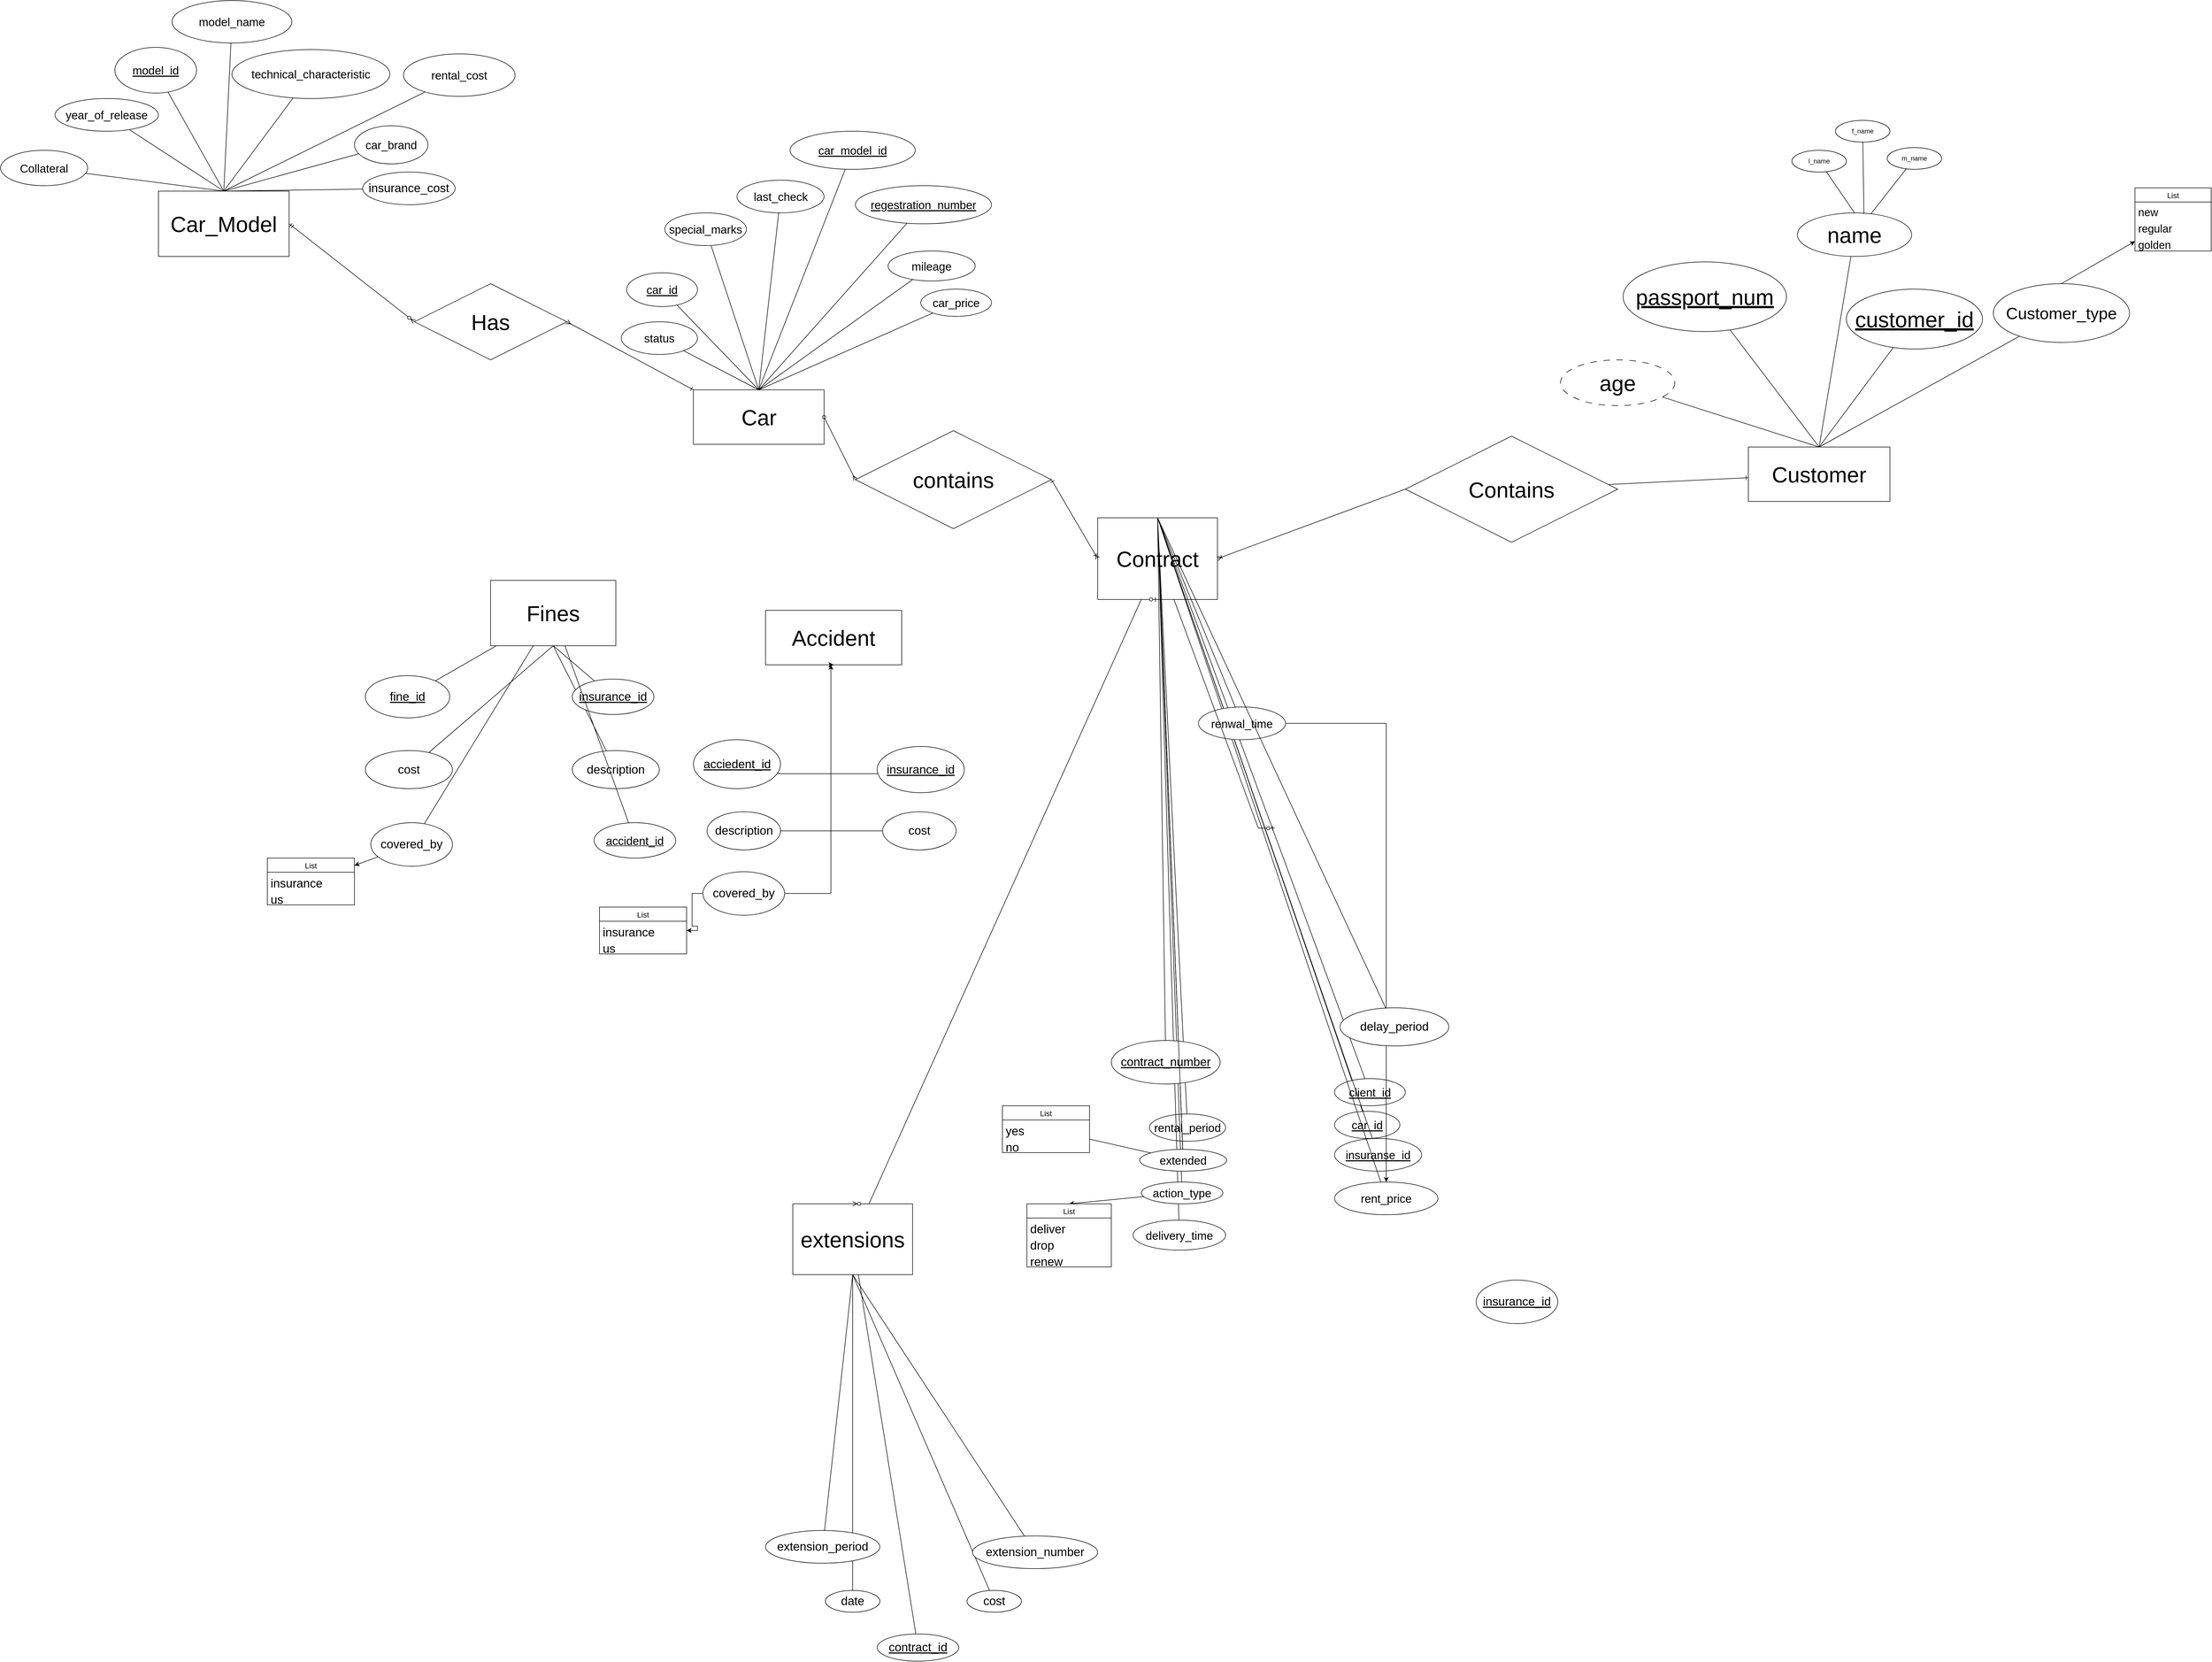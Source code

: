 <mxfile version="21.0.6" type="github">
  <diagram name="Page-1" id="c5Qs1fe_TahpSrvyswAb">
    <mxGraphModel dx="3390" dy="2060" grid="1" gridSize="10" guides="1" tooltips="1" connect="1" arrows="1" fold="1" page="1" pageScale="1" pageWidth="850" pageHeight="1100" math="0" shadow="0">
      <root>
        <mxCell id="0" />
        <mxCell id="1" parent="0" />
        <mxCell id="9st94taExiHI-cQ8P2Am-2" value="&lt;font style=&quot;font-size: 40px;&quot;&gt;Car_Model&lt;/font&gt;" style="whiteSpace=wrap;html=1;align=center;fontSize=21;" parent="1" vertex="1">
          <mxGeometry x="-1300" y="180" width="240" height="120" as="geometry" />
        </mxCell>
        <mxCell id="9st94taExiHI-cQ8P2Am-3" value="Car" style="whiteSpace=wrap;html=1;align=center;fontSize=40;" parent="1" vertex="1">
          <mxGeometry x="-317.5" y="545" width="240" height="100" as="geometry" />
        </mxCell>
        <mxCell id="WcMCKvuQIxu4KhQ1qgUN-300" style="rounded=0;orthogonalLoop=1;jettySize=auto;html=1;endArrow=none;endFill=0;startArrow=ERone;startFill=0;" edge="1" parent="1" source="wySBqlVNY9lb9sF1hxtn-12" target="WcMCKvuQIxu4KhQ1qgUN-299">
          <mxGeometry relative="1" as="geometry" />
        </mxCell>
        <mxCell id="wySBqlVNY9lb9sF1hxtn-12" value="&lt;font style=&quot;font-size: 40px;&quot;&gt;Customer&lt;/font&gt;" style="whiteSpace=wrap;html=1;align=center;fontSize=21;" parent="1" vertex="1">
          <mxGeometry x="1620" y="650" width="260" height="100" as="geometry" />
        </mxCell>
        <mxCell id="jrU6bskP71OSV7Gtdk1E-281" style="rounded=0;orthogonalLoop=1;jettySize=auto;html=1;fontSize=40;exitX=0.5;exitY=0;exitDx=0;exitDy=0;" parent="1" target="jrU6bskP71OSV7Gtdk1E-282" edge="1" source="WcMCKvuQIxu4KhQ1qgUN-325">
          <mxGeometry relative="1" as="geometry">
            <mxPoint x="1530" y="-149" as="targetPoint" />
            <mxPoint x="1530" y="31" as="sourcePoint" />
          </mxGeometry>
        </mxCell>
        <mxCell id="wySBqlVNY9lb9sF1hxtn-14" value="Contract" style="whiteSpace=wrap;html=1;align=center;fontSize=40;" parent="1" vertex="1">
          <mxGeometry x="425" y="780" width="220" height="150" as="geometry" />
        </mxCell>
        <mxCell id="jrU6bskP71OSV7Gtdk1E-21" value="" style="fontSize=12;html=1;endArrow=ERoneToMany;endFill=0;rounded=0;exitX=1;exitY=0.5;exitDx=0;exitDy=0;entryX=0;entryY=0.5;entryDx=0;entryDy=0;startArrow=ERone;startFill=0;" parent="1" source="WcMCKvuQIxu4KhQ1qgUN-200" target="wySBqlVNY9lb9sF1hxtn-14" edge="1">
          <mxGeometry width="100" height="100" relative="1" as="geometry">
            <mxPoint x="400" y="290" as="sourcePoint" />
            <mxPoint x="500" y="190" as="targetPoint" />
          </mxGeometry>
        </mxCell>
        <mxCell id="jrU6bskP71OSV7Gtdk1E-22" value="" style="fontSize=12;html=1;endArrow=ERoneToMany;endFill=0;rounded=0;exitX=0;exitY=0.5;exitDx=0;exitDy=0;entryX=1;entryY=0.5;entryDx=0;entryDy=0;" parent="1" source="WcMCKvuQIxu4KhQ1qgUN-299" target="wySBqlVNY9lb9sF1hxtn-14" edge="1">
          <mxGeometry width="100" height="100" relative="1" as="geometry">
            <mxPoint x="400" y="290" as="sourcePoint" />
            <mxPoint x="500" y="190" as="targetPoint" />
          </mxGeometry>
        </mxCell>
        <mxCell id="jrU6bskP71OSV7Gtdk1E-36" style="rounded=0;orthogonalLoop=1;jettySize=auto;html=1;fontSize=21;endArrow=none;endFill=0;entryX=0.5;entryY=0;entryDx=0;entryDy=0;" parent="1" source="jrU6bskP71OSV7Gtdk1E-35" target="9st94taExiHI-cQ8P2Am-2" edge="1">
          <mxGeometry relative="1" as="geometry" />
        </mxCell>
        <mxCell id="jrU6bskP71OSV7Gtdk1E-35" value="year_of_release" style="ellipse;whiteSpace=wrap;html=1;align=center;fontSize=21;" parent="1" vertex="1">
          <mxGeometry x="-1490" y="10" width="190" height="60" as="geometry" />
        </mxCell>
        <mxCell id="jrU6bskP71OSV7Gtdk1E-42" style="rounded=0;orthogonalLoop=1;jettySize=auto;html=1;entryX=0.5;entryY=0;entryDx=0;entryDy=0;fontSize=21;endArrow=none;endFill=0;" parent="1" source="jrU6bskP71OSV7Gtdk1E-38" target="9st94taExiHI-cQ8P2Am-2" edge="1">
          <mxGeometry relative="1" as="geometry" />
        </mxCell>
        <mxCell id="jrU6bskP71OSV7Gtdk1E-38" value="model_name" style="ellipse;whiteSpace=wrap;html=1;align=center;fontSize=21;" parent="1" vertex="1">
          <mxGeometry x="-1275" y="-170" width="220" height="78" as="geometry" />
        </mxCell>
        <mxCell id="jrU6bskP71OSV7Gtdk1E-44" style="rounded=0;orthogonalLoop=1;jettySize=auto;html=1;entryX=0.5;entryY=0;entryDx=0;entryDy=0;fontSize=21;endArrow=none;endFill=0;" parent="1" source="jrU6bskP71OSV7Gtdk1E-39" target="9st94taExiHI-cQ8P2Am-2" edge="1">
          <mxGeometry relative="1" as="geometry" />
        </mxCell>
        <mxCell id="jrU6bskP71OSV7Gtdk1E-39" value="car_brand" style="ellipse;whiteSpace=wrap;html=1;align=center;fontSize=21;" parent="1" vertex="1">
          <mxGeometry x="-940" y="60" width="135" height="70" as="geometry" />
        </mxCell>
        <mxCell id="jrU6bskP71OSV7Gtdk1E-41" style="rounded=0;orthogonalLoop=1;jettySize=auto;html=1;entryX=0.5;entryY=0;entryDx=0;entryDy=0;fontSize=21;endArrow=none;endFill=0;" parent="1" source="jrU6bskP71OSV7Gtdk1E-40" target="9st94taExiHI-cQ8P2Am-2" edge="1">
          <mxGeometry relative="1" as="geometry" />
        </mxCell>
        <mxCell id="jrU6bskP71OSV7Gtdk1E-40" value="model_id" style="ellipse;whiteSpace=wrap;html=1;align=center;fontStyle=4;fontSize=21;" parent="1" vertex="1">
          <mxGeometry x="-1380" y="-84" width="150" height="84" as="geometry" />
        </mxCell>
        <mxCell id="jrU6bskP71OSV7Gtdk1E-55" style="rounded=0;orthogonalLoop=1;jettySize=auto;html=1;fontSize=21;endArrow=none;endFill=0;entryX=0.5;entryY=0;entryDx=0;entryDy=0;" parent="1" source="jrU6bskP71OSV7Gtdk1E-45" target="9st94taExiHI-cQ8P2Am-3" edge="1">
          <mxGeometry relative="1" as="geometry" />
        </mxCell>
        <mxCell id="jrU6bskP71OSV7Gtdk1E-45" value="car_model_id" style="ellipse;whiteSpace=wrap;html=1;align=center;fontStyle=4;fontSize=21;" parent="1" vertex="1">
          <mxGeometry x="-140" y="70" width="230" height="70" as="geometry" />
        </mxCell>
        <mxCell id="jrU6bskP71OSV7Gtdk1E-57" style="rounded=0;orthogonalLoop=1;jettySize=auto;html=1;entryX=0.5;entryY=0;entryDx=0;entryDy=0;fontSize=21;endArrow=none;endFill=0;" parent="1" source="jrU6bskP71OSV7Gtdk1E-48" target="9st94taExiHI-cQ8P2Am-3" edge="1">
          <mxGeometry relative="1" as="geometry" />
        </mxCell>
        <mxCell id="jrU6bskP71OSV7Gtdk1E-48" value="mileage" style="ellipse;whiteSpace=wrap;html=1;align=center;fontSize=21;" parent="1" vertex="1">
          <mxGeometry x="40" y="290" width="160" height="55" as="geometry" />
        </mxCell>
        <mxCell id="jrU6bskP71OSV7Gtdk1E-59" style="rounded=0;orthogonalLoop=1;jettySize=auto;html=1;fontSize=21;endArrow=none;endFill=0;entryX=0.5;entryY=0;entryDx=0;entryDy=0;" parent="1" source="jrU6bskP71OSV7Gtdk1E-49" target="9st94taExiHI-cQ8P2Am-3" edge="1">
          <mxGeometry relative="1" as="geometry" />
        </mxCell>
        <mxCell id="jrU6bskP71OSV7Gtdk1E-49" value="&lt;u&gt;regestration_number&lt;/u&gt;" style="ellipse;whiteSpace=wrap;html=1;align=center;fontSize=21;" parent="1" vertex="1">
          <mxGeometry x="-20" y="170" width="250" height="70" as="geometry" />
        </mxCell>
        <mxCell id="jrU6bskP71OSV7Gtdk1E-61" style="rounded=0;orthogonalLoop=1;jettySize=auto;html=1;entryX=0.5;entryY=0;entryDx=0;entryDy=0;fontSize=21;endArrow=none;endFill=0;" parent="1" source="jrU6bskP71OSV7Gtdk1E-50" target="9st94taExiHI-cQ8P2Am-2" edge="1">
          <mxGeometry relative="1" as="geometry" />
        </mxCell>
        <mxCell id="jrU6bskP71OSV7Gtdk1E-50" value="rental_cost" style="ellipse;whiteSpace=wrap;html=1;align=center;fontSize=21;" parent="1" vertex="1">
          <mxGeometry x="-850" y="-72" width="205" height="78" as="geometry" />
        </mxCell>
        <mxCell id="jrU6bskP71OSV7Gtdk1E-58" style="rounded=0;orthogonalLoop=1;jettySize=auto;html=1;entryX=0.5;entryY=0;entryDx=0;entryDy=0;fontSize=21;endArrow=none;endFill=0;" parent="1" source="jrU6bskP71OSV7Gtdk1E-51" target="9st94taExiHI-cQ8P2Am-3" edge="1">
          <mxGeometry relative="1" as="geometry" />
        </mxCell>
        <mxCell id="jrU6bskP71OSV7Gtdk1E-51" value="car_price" style="ellipse;whiteSpace=wrap;html=1;align=center;fontSize=21;" parent="1" vertex="1">
          <mxGeometry x="100" y="360" width="130" height="50" as="geometry" />
        </mxCell>
        <mxCell id="jrU6bskP71OSV7Gtdk1E-56" style="rounded=0;orthogonalLoop=1;jettySize=auto;html=1;fontSize=21;endArrow=none;endFill=0;entryX=0.5;entryY=0;entryDx=0;entryDy=0;" parent="1" source="jrU6bskP71OSV7Gtdk1E-52" target="9st94taExiHI-cQ8P2Am-3" edge="1">
          <mxGeometry relative="1" as="geometry" />
        </mxCell>
        <mxCell id="jrU6bskP71OSV7Gtdk1E-52" value="car_id" style="ellipse;whiteSpace=wrap;html=1;align=center;fontStyle=4;fontSize=21;" parent="1" vertex="1">
          <mxGeometry x="-440" y="330" width="130" height="62" as="geometry" />
        </mxCell>
        <mxCell id="jrU6bskP71OSV7Gtdk1E-53" value="" style="fontSize=12;html=1;endArrow=ERone;startArrow=ERmany;rounded=0;exitX=1;exitY=0.5;exitDx=0;exitDy=0;startFill=0;endFill=0;entryX=0;entryY=0;entryDx=0;entryDy=0;" parent="1" source="WcMCKvuQIxu4KhQ1qgUN-1" target="9st94taExiHI-cQ8P2Am-3" edge="1">
          <mxGeometry width="100" height="100" relative="1" as="geometry">
            <mxPoint x="-720" y="210" as="sourcePoint" />
            <mxPoint x="-280" y="700" as="targetPoint" />
          </mxGeometry>
        </mxCell>
        <mxCell id="jrU6bskP71OSV7Gtdk1E-66" style="rounded=0;orthogonalLoop=1;jettySize=auto;html=1;fontSize=21;endArrow=none;endFill=0;entryX=0.5;entryY=0;entryDx=0;entryDy=0;" parent="1" source="jrU6bskP71OSV7Gtdk1E-62" target="9st94taExiHI-cQ8P2Am-2" edge="1">
          <mxGeometry relative="1" as="geometry">
            <mxPoint x="-685" y="220" as="targetPoint" />
          </mxGeometry>
        </mxCell>
        <mxCell id="jrU6bskP71OSV7Gtdk1E-62" value="technical_characteristic" style="ellipse;whiteSpace=wrap;html=1;align=center;fontSize=21;" parent="1" vertex="1">
          <mxGeometry x="-1165" y="-80" width="290" height="90" as="geometry" />
        </mxCell>
        <mxCell id="jrU6bskP71OSV7Gtdk1E-70" style="rounded=0;orthogonalLoop=1;jettySize=auto;html=1;entryX=0.5;entryY=0;entryDx=0;entryDy=0;fontSize=21;endArrow=none;endFill=0;" parent="1" source="jrU6bskP71OSV7Gtdk1E-67" target="9st94taExiHI-cQ8P2Am-3" edge="1">
          <mxGeometry relative="1" as="geometry" />
        </mxCell>
        <mxCell id="jrU6bskP71OSV7Gtdk1E-67" value="last_check" style="ellipse;whiteSpace=wrap;html=1;align=center;fontSize=21;" parent="1" vertex="1">
          <mxGeometry x="-237.5" y="160" width="160" height="60" as="geometry" />
        </mxCell>
        <mxCell id="jrU6bskP71OSV7Gtdk1E-74" style="rounded=0;orthogonalLoop=1;jettySize=auto;html=1;entryX=0.5;entryY=0;entryDx=0;entryDy=0;fontSize=21;endArrow=none;endFill=0;" parent="1" source="jrU6bskP71OSV7Gtdk1E-73" target="9st94taExiHI-cQ8P2Am-3" edge="1">
          <mxGeometry relative="1" as="geometry" />
        </mxCell>
        <mxCell id="jrU6bskP71OSV7Gtdk1E-73" value="special_marks" style="ellipse;whiteSpace=wrap;html=1;align=center;fontSize=21;" parent="1" vertex="1">
          <mxGeometry x="-370" y="220" width="150" height="60" as="geometry" />
        </mxCell>
        <mxCell id="jrU6bskP71OSV7Gtdk1E-78" style="rounded=0;orthogonalLoop=1;jettySize=auto;html=1;fontSize=21;endArrow=none;endFill=0;entryX=0.5;entryY=0;entryDx=0;entryDy=0;" parent="1" source="jrU6bskP71OSV7Gtdk1E-76" target="9st94taExiHI-cQ8P2Am-3" edge="1">
          <mxGeometry relative="1" as="geometry" />
        </mxCell>
        <mxCell id="jrU6bskP71OSV7Gtdk1E-76" value="status" style="ellipse;whiteSpace=wrap;html=1;align=center;fontSize=21;" parent="1" vertex="1">
          <mxGeometry x="-450" y="420" width="140" height="60" as="geometry" />
        </mxCell>
        <mxCell id="jrU6bskP71OSV7Gtdk1E-105" style="rounded=0;orthogonalLoop=1;jettySize=auto;html=1;fontSize=21;endArrow=none;endFill=0;entryX=0.5;entryY=0;entryDx=0;entryDy=0;" parent="1" source="jrU6bskP71OSV7Gtdk1E-88" target="wySBqlVNY9lb9sF1hxtn-14" edge="1">
          <mxGeometry relative="1" as="geometry" />
        </mxCell>
        <mxCell id="jrU6bskP71OSV7Gtdk1E-88" value="rental_period" style="ellipse;whiteSpace=wrap;html=1;align=center;fontSize=21;" parent="1" vertex="1">
          <mxGeometry x="520" y="1875" width="140" height="50" as="geometry" />
        </mxCell>
        <mxCell id="jrU6bskP71OSV7Gtdk1E-98" style="rounded=0;orthogonalLoop=1;jettySize=auto;html=1;entryX=0.5;entryY=0;entryDx=0;entryDy=0;fontSize=21;endArrow=none;endFill=0;" parent="1" source="jrU6bskP71OSV7Gtdk1E-89" target="wySBqlVNY9lb9sF1hxtn-14" edge="1">
          <mxGeometry relative="1" as="geometry" />
        </mxCell>
        <mxCell id="jrU6bskP71OSV7Gtdk1E-89" value="delivery_time" style="ellipse;whiteSpace=wrap;html=1;align=center;fontSize=21;" parent="1" vertex="1">
          <mxGeometry x="490" y="2070" width="170" height="55" as="geometry" />
        </mxCell>
        <mxCell id="jrU6bskP71OSV7Gtdk1E-106" style="rounded=0;orthogonalLoop=1;jettySize=auto;html=1;entryX=0.5;entryY=0;entryDx=0;entryDy=0;fontSize=21;endArrow=none;endFill=0;" parent="1" source="jrU6bskP71OSV7Gtdk1E-90" target="wySBqlVNY9lb9sF1hxtn-14" edge="1">
          <mxGeometry relative="1" as="geometry" />
        </mxCell>
        <mxCell id="jrU6bskP71OSV7Gtdk1E-90" value="car_id" style="ellipse;whiteSpace=wrap;html=1;align=center;fontStyle=4;fontSize=21;" parent="1" vertex="1">
          <mxGeometry x="860" y="1870" width="120" height="50" as="geometry" />
        </mxCell>
        <mxCell id="jrU6bskP71OSV7Gtdk1E-107" style="rounded=0;orthogonalLoop=1;jettySize=auto;html=1;fontSize=21;endArrow=none;endFill=0;entryX=0.5;entryY=0;entryDx=0;entryDy=0;" parent="1" source="jrU6bskP71OSV7Gtdk1E-91" target="wySBqlVNY9lb9sF1hxtn-14" edge="1">
          <mxGeometry relative="1" as="geometry" />
        </mxCell>
        <mxCell id="jrU6bskP71OSV7Gtdk1E-91" value="client_id" style="ellipse;whiteSpace=wrap;html=1;align=center;fontStyle=4;fontSize=21;" parent="1" vertex="1">
          <mxGeometry x="860" y="1810" width="130" height="50" as="geometry" />
        </mxCell>
        <mxCell id="jrU6bskP71OSV7Gtdk1E-104" style="rounded=0;orthogonalLoop=1;jettySize=auto;html=1;entryX=0.5;entryY=0;entryDx=0;entryDy=0;fontSize=21;endArrow=none;endFill=0;" parent="1" source="jrU6bskP71OSV7Gtdk1E-92" target="wySBqlVNY9lb9sF1hxtn-14" edge="1">
          <mxGeometry relative="1" as="geometry" />
        </mxCell>
        <mxCell id="jrU6bskP71OSV7Gtdk1E-92" value="insuranse_id" style="ellipse;whiteSpace=wrap;html=1;align=center;fontStyle=4;fontSize=21;" parent="1" vertex="1">
          <mxGeometry x="860" y="1920" width="160" height="60" as="geometry" />
        </mxCell>
        <mxCell id="jrU6bskP71OSV7Gtdk1E-101" style="rounded=0;orthogonalLoop=1;jettySize=auto;html=1;entryX=0.5;entryY=0;entryDx=0;entryDy=0;fontSize=21;endArrow=none;endFill=0;" parent="1" source="jrU6bskP71OSV7Gtdk1E-93" target="wySBqlVNY9lb9sF1hxtn-14" edge="1">
          <mxGeometry relative="1" as="geometry" />
        </mxCell>
        <mxCell id="jrU6bskP71OSV7Gtdk1E-93" value="rent_price" style="ellipse;whiteSpace=wrap;html=1;align=center;fontSize=21;" parent="1" vertex="1">
          <mxGeometry x="860" y="2000" width="190" height="60" as="geometry" />
        </mxCell>
        <mxCell id="jrU6bskP71OSV7Gtdk1E-100" style="rounded=0;orthogonalLoop=1;jettySize=auto;html=1;entryX=0.5;entryY=0;entryDx=0;entryDy=0;fontSize=21;endArrow=none;endFill=0;" parent="1" source="jrU6bskP71OSV7Gtdk1E-94" target="wySBqlVNY9lb9sF1hxtn-14" edge="1">
          <mxGeometry relative="1" as="geometry" />
        </mxCell>
        <mxCell id="jrU6bskP71OSV7Gtdk1E-133" style="rounded=0;orthogonalLoop=1;jettySize=auto;html=1;entryX=0.5;entryY=0;entryDx=0;entryDy=0;fontSize=34;" parent="1" source="jrU6bskP71OSV7Gtdk1E-94" target="jrU6bskP71OSV7Gtdk1E-128" edge="1">
          <mxGeometry relative="1" as="geometry" />
        </mxCell>
        <mxCell id="jrU6bskP71OSV7Gtdk1E-94" value="action_type" style="ellipse;whiteSpace=wrap;html=1;align=center;fontSize=21;" parent="1" vertex="1">
          <mxGeometry x="505" y="2000" width="150" height="40" as="geometry" />
        </mxCell>
        <mxCell id="jrU6bskP71OSV7Gtdk1E-99" style="rounded=0;orthogonalLoop=1;jettySize=auto;html=1;fontSize=21;entryX=0.5;entryY=0;entryDx=0;entryDy=0;endArrow=none;endFill=0;" parent="1" source="jrU6bskP71OSV7Gtdk1E-95" edge="1" target="wySBqlVNY9lb9sF1hxtn-14">
          <mxGeometry relative="1" as="geometry">
            <mxPoint x="790.0" y="280" as="targetPoint" />
          </mxGeometry>
        </mxCell>
        <mxCell id="WcMCKvuQIxu4KhQ1qgUN-158" value="" style="edgeStyle=orthogonalEdgeStyle;rounded=0;orthogonalLoop=1;jettySize=auto;html=1;" edge="1" parent="1" source="jrU6bskP71OSV7Gtdk1E-95" target="jrU6bskP71OSV7Gtdk1E-93">
          <mxGeometry relative="1" as="geometry" />
        </mxCell>
        <mxCell id="jrU6bskP71OSV7Gtdk1E-95" value="renwal_time" style="ellipse;whiteSpace=wrap;html=1;align=center;fontSize=21;" parent="1" vertex="1">
          <mxGeometry x="610" y="1127.5" width="160" height="60" as="geometry" />
        </mxCell>
        <mxCell id="jrU6bskP71OSV7Gtdk1E-103" style="rounded=0;orthogonalLoop=1;jettySize=auto;html=1;entryX=0.5;entryY=0;entryDx=0;entryDy=0;fontSize=21;endArrow=none;endFill=0;" parent="1" source="jrU6bskP71OSV7Gtdk1E-96" target="wySBqlVNY9lb9sF1hxtn-14" edge="1">
          <mxGeometry relative="1" as="geometry" />
        </mxCell>
        <mxCell id="jrU6bskP71OSV7Gtdk1E-134" style="rounded=0;orthogonalLoop=1;jettySize=auto;html=1;fontSize=22;endArrow=none;endFill=0;" parent="1" source="jrU6bskP71OSV7Gtdk1E-96" target="jrU6bskP71OSV7Gtdk1E-135" edge="1">
          <mxGeometry relative="1" as="geometry">
            <mxPoint x="390" y="1910" as="targetPoint" />
          </mxGeometry>
        </mxCell>
        <mxCell id="jrU6bskP71OSV7Gtdk1E-96" value="extended" style="ellipse;whiteSpace=wrap;html=1;align=center;fontSize=21;" parent="1" vertex="1">
          <mxGeometry x="502" y="1940" width="160" height="40" as="geometry" />
        </mxCell>
        <mxCell id="jrU6bskP71OSV7Gtdk1E-124" value="&lt;font style=&quot;font-size: 40px;&quot;&gt;extensions&lt;/font&gt;" style="whiteSpace=wrap;html=1;align=center;fontSize=21;" parent="1" vertex="1">
          <mxGeometry x="-135" y="2040" width="220" height="130" as="geometry" />
        </mxCell>
        <mxCell id="jrU6bskP71OSV7Gtdk1E-126" value="" style="edgeStyle=entityRelationEdgeStyle;fontSize=12;html=1;endArrow=ERzeroToMany;startArrow=ERzeroToOne;rounded=0;exitX=0.5;exitY=1;exitDx=0;exitDy=0;entryX=0.5;entryY=0;entryDx=0;entryDy=0;" parent="1" source="wySBqlVNY9lb9sF1hxtn-14" target="jrU6bskP71OSV7Gtdk1E-124" edge="1">
          <mxGeometry width="100" height="100" relative="1" as="geometry">
            <mxPoint x="935" y="490" as="sourcePoint" />
            <mxPoint x="1035" y="390" as="targetPoint" />
          </mxGeometry>
        </mxCell>
        <mxCell id="jrU6bskP71OSV7Gtdk1E-128" value="List" style="swimlane;fontStyle=0;childLayout=stackLayout;horizontal=1;startSize=26;horizontalStack=0;resizeParent=1;resizeParentMax=0;resizeLast=0;collapsible=1;marginBottom=0;align=center;fontSize=14;" parent="1" vertex="1">
          <mxGeometry x="295" y="2040" width="155" height="116" as="geometry" />
        </mxCell>
        <mxCell id="jrU6bskP71OSV7Gtdk1E-129" value="deliver" style="text;strokeColor=none;fillColor=none;spacingLeft=4;spacingRight=4;overflow=hidden;rotatable=0;points=[[0,0.5],[1,0.5]];portConstraint=eastwest;fontSize=22;" parent="jrU6bskP71OSV7Gtdk1E-128" vertex="1">
          <mxGeometry y="26" width="155" height="30" as="geometry" />
        </mxCell>
        <mxCell id="jrU6bskP71OSV7Gtdk1E-130" value="drop" style="text;strokeColor=none;fillColor=none;spacingLeft=4;spacingRight=4;overflow=hidden;rotatable=0;points=[[0,0.5],[1,0.5]];portConstraint=eastwest;fontSize=22;" parent="jrU6bskP71OSV7Gtdk1E-128" vertex="1">
          <mxGeometry y="56" width="155" height="30" as="geometry" />
        </mxCell>
        <mxCell id="jrU6bskP71OSV7Gtdk1E-131" value="renew" style="text;strokeColor=none;fillColor=none;spacingLeft=4;spacingRight=4;overflow=hidden;rotatable=0;points=[[0,0.5],[1,0.5]];portConstraint=eastwest;fontSize=22;" parent="jrU6bskP71OSV7Gtdk1E-128" vertex="1">
          <mxGeometry y="86" width="155" height="30" as="geometry" />
        </mxCell>
        <mxCell id="jrU6bskP71OSV7Gtdk1E-135" value="List" style="swimlane;fontStyle=0;childLayout=stackLayout;horizontal=1;startSize=26;horizontalStack=0;resizeParent=1;resizeParentMax=0;resizeLast=0;collapsible=1;marginBottom=0;align=center;fontSize=14;" parent="1" vertex="1">
          <mxGeometry x="250" y="1860" width="160" height="86" as="geometry" />
        </mxCell>
        <mxCell id="jrU6bskP71OSV7Gtdk1E-136" value="yes" style="text;strokeColor=none;fillColor=none;spacingLeft=4;spacingRight=4;overflow=hidden;rotatable=0;points=[[0,0.5],[1,0.5]];portConstraint=eastwest;fontSize=22;" parent="jrU6bskP71OSV7Gtdk1E-135" vertex="1">
          <mxGeometry y="26" width="160" height="30" as="geometry" />
        </mxCell>
        <mxCell id="jrU6bskP71OSV7Gtdk1E-137" value="no" style="text;strokeColor=none;fillColor=none;spacingLeft=4;spacingRight=4;overflow=hidden;rotatable=0;points=[[0,0.5],[1,0.5]];portConstraint=eastwest;fontSize=22;" parent="jrU6bskP71OSV7Gtdk1E-135" vertex="1">
          <mxGeometry y="56" width="160" height="30" as="geometry" />
        </mxCell>
        <mxCell id="jrU6bskP71OSV7Gtdk1E-141" style="rounded=0;orthogonalLoop=1;jettySize=auto;html=1;fontSize=22;endArrow=none;endFill=0;entryX=0.5;entryY=0;entryDx=0;entryDy=0;" parent="1" source="jrU6bskP71OSV7Gtdk1E-140" target="wySBqlVNY9lb9sF1hxtn-14" edge="1">
          <mxGeometry relative="1" as="geometry" />
        </mxCell>
        <mxCell id="jrU6bskP71OSV7Gtdk1E-140" value="contract_number" style="ellipse;whiteSpace=wrap;html=1;align=center;fontStyle=4;fontSize=22;" parent="1" vertex="1">
          <mxGeometry x="450" y="1740" width="200" height="80" as="geometry" />
        </mxCell>
        <mxCell id="jrU6bskP71OSV7Gtdk1E-156" style="rounded=0;orthogonalLoop=1;jettySize=auto;html=1;entryX=0.5;entryY=1;entryDx=0;entryDy=0;fontSize=22;endArrow=none;endFill=0;" parent="1" source="jrU6bskP71OSV7Gtdk1E-162" target="jrU6bskP71OSV7Gtdk1E-124" edge="1">
          <mxGeometry relative="1" as="geometry">
            <mxPoint x="1280.0" y="650.043" as="sourcePoint" />
          </mxGeometry>
        </mxCell>
        <mxCell id="jrU6bskP71OSV7Gtdk1E-159" style="rounded=0;orthogonalLoop=1;jettySize=auto;html=1;entryX=0.5;entryY=1;entryDx=0;entryDy=0;fontSize=22;endArrow=none;endFill=0;" parent="1" source="jrU6bskP71OSV7Gtdk1E-147" target="jrU6bskP71OSV7Gtdk1E-124" edge="1">
          <mxGeometry relative="1" as="geometry" />
        </mxCell>
        <mxCell id="jrU6bskP71OSV7Gtdk1E-147" value="date" style="ellipse;whiteSpace=wrap;html=1;align=center;fontSize=22;" parent="1" vertex="1">
          <mxGeometry x="-75" y="2750" width="100" height="40" as="geometry" />
        </mxCell>
        <mxCell id="jrU6bskP71OSV7Gtdk1E-158" style="rounded=0;orthogonalLoop=1;jettySize=auto;html=1;entryX=0.5;entryY=1;entryDx=0;entryDy=0;fontSize=22;endArrow=none;endFill=0;" parent="1" source="jrU6bskP71OSV7Gtdk1E-148" target="jrU6bskP71OSV7Gtdk1E-124" edge="1">
          <mxGeometry relative="1" as="geometry" />
        </mxCell>
        <mxCell id="jrU6bskP71OSV7Gtdk1E-148" value="cost" style="ellipse;whiteSpace=wrap;html=1;align=center;fontSize=22;" parent="1" vertex="1">
          <mxGeometry x="185" y="2750" width="100" height="40" as="geometry" />
        </mxCell>
        <mxCell id="jrU6bskP71OSV7Gtdk1E-157" style="rounded=0;orthogonalLoop=1;jettySize=auto;html=1;entryX=0.5;entryY=1;entryDx=0;entryDy=0;fontSize=22;endArrow=none;endFill=0;" parent="1" source="jrU6bskP71OSV7Gtdk1E-149" target="jrU6bskP71OSV7Gtdk1E-124" edge="1">
          <mxGeometry relative="1" as="geometry" />
        </mxCell>
        <mxCell id="jrU6bskP71OSV7Gtdk1E-149" value="extension_period" style="ellipse;whiteSpace=wrap;html=1;align=center;fontSize=22;" parent="1" vertex="1">
          <mxGeometry x="-185" y="2640" width="210" height="60" as="geometry" />
        </mxCell>
        <mxCell id="jrU6bskP71OSV7Gtdk1E-161" style="rounded=0;orthogonalLoop=1;jettySize=auto;html=1;fontSize=22;endArrow=none;endFill=0;" parent="1" source="jrU6bskP71OSV7Gtdk1E-160" target="jrU6bskP71OSV7Gtdk1E-124" edge="1">
          <mxGeometry relative="1" as="geometry" />
        </mxCell>
        <mxCell id="jrU6bskP71OSV7Gtdk1E-160" value="contract_id" style="ellipse;whiteSpace=wrap;html=1;align=center;fontStyle=4;fontSize=22;" parent="1" vertex="1">
          <mxGeometry x="20" y="2830" width="150" height="50" as="geometry" />
        </mxCell>
        <mxCell id="jrU6bskP71OSV7Gtdk1E-162" value="extension_number" style="ellipse;whiteSpace=wrap;html=1;align=center;fontSize=22;" parent="1" vertex="1">
          <mxGeometry x="195" y="2650" width="230" height="60" as="geometry" />
        </mxCell>
        <mxCell id="jrU6bskP71OSV7Gtdk1E-164" style="rounded=0;orthogonalLoop=1;jettySize=auto;html=1;entryX=0.5;entryY=0;entryDx=0;entryDy=0;fontSize=22;endArrow=none;endFill=0;" parent="1" source="jrU6bskP71OSV7Gtdk1E-163" target="wySBqlVNY9lb9sF1hxtn-14" edge="1">
          <mxGeometry relative="1" as="geometry" />
        </mxCell>
        <mxCell id="jrU6bskP71OSV7Gtdk1E-163" value="delay_period" style="ellipse;whiteSpace=wrap;html=1;align=center;fontSize=22;" parent="1" vertex="1">
          <mxGeometry x="870" y="1680" width="200" height="70" as="geometry" />
        </mxCell>
        <mxCell id="jrU6bskP71OSV7Gtdk1E-229" value="" style="edgeStyle=entityRelationEdgeStyle;fontSize=12;html=1;endArrow=ERzeroToOne;endFill=1;rounded=0;exitX=0.5;exitY=1;exitDx=0;exitDy=0;" parent="1" source="wySBqlVNY9lb9sF1hxtn-14" edge="1">
          <mxGeometry width="100" height="100" relative="1" as="geometry">
            <mxPoint x="470" y="790" as="sourcePoint" />
            <mxPoint x="750" y="1350" as="targetPoint" />
          </mxGeometry>
        </mxCell>
        <mxCell id="jrU6bskP71OSV7Gtdk1E-282" value="List" style="swimlane;fontStyle=0;childLayout=stackLayout;horizontal=1;startSize=26;horizontalStack=0;resizeParent=1;resizeParentMax=0;resizeLast=0;collapsible=1;marginBottom=0;align=center;fontSize=14;" parent="1" vertex="1">
          <mxGeometry x="2330" y="174" width="140" height="116" as="geometry" />
        </mxCell>
        <mxCell id="jrU6bskP71OSV7Gtdk1E-283" value="new" style="text;strokeColor=none;fillColor=none;spacingLeft=4;spacingRight=4;overflow=hidden;rotatable=0;points=[[0,0.5],[1,0.5]];portConstraint=eastwest;fontSize=20;" parent="jrU6bskP71OSV7Gtdk1E-282" vertex="1">
          <mxGeometry y="26" width="140" height="30" as="geometry" />
        </mxCell>
        <mxCell id="jrU6bskP71OSV7Gtdk1E-284" value="regular" style="text;strokeColor=none;fillColor=none;spacingLeft=4;spacingRight=4;overflow=hidden;rotatable=0;points=[[0,0.5],[1,0.5]];portConstraint=eastwest;fontSize=20;" parent="jrU6bskP71OSV7Gtdk1E-282" vertex="1">
          <mxGeometry y="56" width="140" height="30" as="geometry" />
        </mxCell>
        <mxCell id="jrU6bskP71OSV7Gtdk1E-285" value="golden" style="text;strokeColor=none;fillColor=none;spacingLeft=4;spacingRight=4;overflow=hidden;rotatable=0;points=[[0,0.5],[1,0.5]];portConstraint=eastwest;fontSize=20;" parent="jrU6bskP71OSV7Gtdk1E-282" vertex="1">
          <mxGeometry y="86" width="140" height="30" as="geometry" />
        </mxCell>
        <mxCell id="WcMCKvuQIxu4KhQ1qgUN-1" value="&lt;font style=&quot;font-size: 40px;&quot;&gt;Has&lt;/font&gt;" style="shape=rhombus;perimeter=rhombusPerimeter;whiteSpace=wrap;html=1;align=center;" vertex="1" parent="1">
          <mxGeometry x="-830" y="350" width="280" height="140" as="geometry" />
        </mxCell>
        <mxCell id="WcMCKvuQIxu4KhQ1qgUN-3" value="" style="fontSize=12;html=1;endArrow=ERzeroToMany;startArrow=ERmandOne;rounded=0;exitX=1;exitY=0.5;exitDx=0;exitDy=0;entryX=0;entryY=0.5;entryDx=0;entryDy=0;" edge="1" parent="1" source="9st94taExiHI-cQ8P2Am-2" target="WcMCKvuQIxu4KhQ1qgUN-1">
          <mxGeometry width="100" height="100" relative="1" as="geometry">
            <mxPoint x="-1010" y="420" as="sourcePoint" />
            <mxPoint x="-910" y="320" as="targetPoint" />
          </mxGeometry>
        </mxCell>
        <mxCell id="WcMCKvuQIxu4KhQ1qgUN-6" style="rounded=0;orthogonalLoop=1;jettySize=auto;html=1;entryX=0.5;entryY=0;entryDx=0;entryDy=0;endArrow=none;endFill=0;" edge="1" parent="1" source="WcMCKvuQIxu4KhQ1qgUN-5" target="9st94taExiHI-cQ8P2Am-2">
          <mxGeometry relative="1" as="geometry" />
        </mxCell>
        <mxCell id="WcMCKvuQIxu4KhQ1qgUN-5" value="&lt;font style=&quot;font-size: 21px;&quot;&gt;Collateral&lt;/font&gt;" style="ellipse;whiteSpace=wrap;html=1;align=center;" vertex="1" parent="1">
          <mxGeometry x="-1590" y="105" width="160" height="65" as="geometry" />
        </mxCell>
        <mxCell id="WcMCKvuQIxu4KhQ1qgUN-101" value="&lt;font style=&quot;font-size: 40px;&quot;&gt;Accident&lt;/font&gt;" style="whiteSpace=wrap;html=1;align=center;fontSize=21;" vertex="1" parent="1">
          <mxGeometry x="-185" y="950" width="250" height="100" as="geometry" />
        </mxCell>
        <mxCell id="WcMCKvuQIxu4KhQ1qgUN-102" value="&lt;font style=&quot;font-size: 40px;&quot;&gt;Fines&lt;/font&gt;" style="whiteSpace=wrap;html=1;align=center;fontSize=21;" vertex="1" parent="1">
          <mxGeometry x="-690" y="895" width="230" height="120" as="geometry" />
        </mxCell>
        <mxCell id="WcMCKvuQIxu4KhQ1qgUN-117" style="edgeStyle=orthogonalEdgeStyle;rounded=0;orthogonalLoop=1;jettySize=auto;html=1;entryX=0.5;entryY=1;entryDx=0;entryDy=0;fontSize=22;" edge="1" parent="1" source="WcMCKvuQIxu4KhQ1qgUN-118" target="WcMCKvuQIxu4KhQ1qgUN-101">
          <mxGeometry relative="1" as="geometry">
            <Array as="points">
              <mxPoint x="-65" y="1250" />
            </Array>
          </mxGeometry>
        </mxCell>
        <mxCell id="WcMCKvuQIxu4KhQ1qgUN-118" value="acciedent_id" style="ellipse;whiteSpace=wrap;html=1;align=center;fontStyle=4;fontSize=22;" vertex="1" parent="1">
          <mxGeometry x="-317.5" y="1187.5" width="160" height="90" as="geometry" />
        </mxCell>
        <mxCell id="WcMCKvuQIxu4KhQ1qgUN-119" style="edgeStyle=orthogonalEdgeStyle;rounded=0;orthogonalLoop=1;jettySize=auto;html=1;entryX=0.5;entryY=1;entryDx=0;entryDy=0;fontSize=22;" edge="1" parent="1" source="WcMCKvuQIxu4KhQ1qgUN-120" target="WcMCKvuQIxu4KhQ1qgUN-101">
          <mxGeometry relative="1" as="geometry">
            <Array as="points">
              <mxPoint x="-65" y="1250" />
            </Array>
          </mxGeometry>
        </mxCell>
        <mxCell id="WcMCKvuQIxu4KhQ1qgUN-120" value="insurance_id" style="ellipse;whiteSpace=wrap;html=1;align=center;fontStyle=4;fontSize=22;" vertex="1" parent="1">
          <mxGeometry x="20" y="1200" width="160" height="85" as="geometry" />
        </mxCell>
        <mxCell id="WcMCKvuQIxu4KhQ1qgUN-121" style="edgeStyle=orthogonalEdgeStyle;rounded=0;orthogonalLoop=1;jettySize=auto;html=1;entryX=0.5;entryY=1;entryDx=0;entryDy=0;fontSize=22;" edge="1" parent="1" source="WcMCKvuQIxu4KhQ1qgUN-122" target="WcMCKvuQIxu4KhQ1qgUN-101">
          <mxGeometry relative="1" as="geometry">
            <Array as="points">
              <mxPoint x="-65" y="1355" />
            </Array>
          </mxGeometry>
        </mxCell>
        <mxCell id="WcMCKvuQIxu4KhQ1qgUN-122" value="description" style="ellipse;whiteSpace=wrap;html=1;align=center;fontSize=22;" vertex="1" parent="1">
          <mxGeometry x="-292.5" y="1320" width="135" height="70" as="geometry" />
        </mxCell>
        <mxCell id="WcMCKvuQIxu4KhQ1qgUN-123" style="edgeStyle=orthogonalEdgeStyle;rounded=0;orthogonalLoop=1;jettySize=auto;html=1;entryX=0.5;entryY=1;entryDx=0;entryDy=0;fontSize=22;" edge="1" parent="1" source="WcMCKvuQIxu4KhQ1qgUN-124" target="WcMCKvuQIxu4KhQ1qgUN-101">
          <mxGeometry relative="1" as="geometry">
            <Array as="points">
              <mxPoint x="-65" y="1355" />
            </Array>
          </mxGeometry>
        </mxCell>
        <mxCell id="WcMCKvuQIxu4KhQ1qgUN-124" value="cost" style="ellipse;whiteSpace=wrap;html=1;align=center;fontSize=22;" vertex="1" parent="1">
          <mxGeometry x="30" y="1320" width="135" height="70" as="geometry" />
        </mxCell>
        <mxCell id="WcMCKvuQIxu4KhQ1qgUN-125" style="rounded=0;orthogonalLoop=1;jettySize=auto;html=1;fontSize=40;endArrow=none;endFill=0;" edge="1" parent="1" source="WcMCKvuQIxu4KhQ1qgUN-126" target="WcMCKvuQIxu4KhQ1qgUN-102">
          <mxGeometry relative="1" as="geometry" />
        </mxCell>
        <mxCell id="WcMCKvuQIxu4KhQ1qgUN-126" value="fine_id" style="ellipse;whiteSpace=wrap;html=1;align=center;fontStyle=4;fontSize=22;" vertex="1" parent="1">
          <mxGeometry x="-920" y="1070" width="155" height="77.5" as="geometry" />
        </mxCell>
        <mxCell id="WcMCKvuQIxu4KhQ1qgUN-127" style="rounded=0;orthogonalLoop=1;jettySize=auto;html=1;entryX=0.5;entryY=1;entryDx=0;entryDy=0;fontSize=22;endArrow=none;endFill=0;" edge="1" parent="1" source="WcMCKvuQIxu4KhQ1qgUN-128" target="WcMCKvuQIxu4KhQ1qgUN-102">
          <mxGeometry relative="1" as="geometry" />
        </mxCell>
        <mxCell id="WcMCKvuQIxu4KhQ1qgUN-128" value="cost" style="ellipse;whiteSpace=wrap;html=1;align=center;fontSize=22;" vertex="1" parent="1">
          <mxGeometry x="-920" y="1207.5" width="160" height="70" as="geometry" />
        </mxCell>
        <mxCell id="WcMCKvuQIxu4KhQ1qgUN-129" style="rounded=0;orthogonalLoop=1;jettySize=auto;html=1;entryX=0.5;entryY=1;entryDx=0;entryDy=0;fontSize=22;endArrow=none;endFill=0;" edge="1" parent="1" source="WcMCKvuQIxu4KhQ1qgUN-130" target="WcMCKvuQIxu4KhQ1qgUN-102">
          <mxGeometry relative="1" as="geometry" />
        </mxCell>
        <mxCell id="WcMCKvuQIxu4KhQ1qgUN-130" value="description" style="ellipse;whiteSpace=wrap;html=1;align=center;fontSize=22;" vertex="1" parent="1">
          <mxGeometry x="-540" y="1207.5" width="160" height="70" as="geometry" />
        </mxCell>
        <mxCell id="WcMCKvuQIxu4KhQ1qgUN-131" style="rounded=0;orthogonalLoop=1;jettySize=auto;html=1;entryX=0.5;entryY=1;entryDx=0;entryDy=0;fontSize=22;endArrow=none;endFill=0;" edge="1" parent="1" source="WcMCKvuQIxu4KhQ1qgUN-132" target="WcMCKvuQIxu4KhQ1qgUN-102">
          <mxGeometry relative="1" as="geometry" />
        </mxCell>
        <mxCell id="WcMCKvuQIxu4KhQ1qgUN-132" value="insurance_id" style="ellipse;whiteSpace=wrap;html=1;align=center;fontStyle=4;fontSize=22;" vertex="1" parent="1">
          <mxGeometry x="-540" y="1076.25" width="150" height="65" as="geometry" />
        </mxCell>
        <mxCell id="WcMCKvuQIxu4KhQ1qgUN-133" style="rounded=0;orthogonalLoop=1;jettySize=auto;html=1;fontSize=22;endArrow=none;endFill=0;" edge="1" parent="1" source="WcMCKvuQIxu4KhQ1qgUN-135" target="WcMCKvuQIxu4KhQ1qgUN-102">
          <mxGeometry relative="1" as="geometry" />
        </mxCell>
        <mxCell id="WcMCKvuQIxu4KhQ1qgUN-134" style="rounded=0;orthogonalLoop=1;jettySize=auto;html=1;fontSize=22;" edge="1" parent="1" source="WcMCKvuQIxu4KhQ1qgUN-135" target="WcMCKvuQIxu4KhQ1qgUN-136">
          <mxGeometry relative="1" as="geometry">
            <mxPoint x="-1020" y="1460.0" as="targetPoint" />
          </mxGeometry>
        </mxCell>
        <mxCell id="WcMCKvuQIxu4KhQ1qgUN-135" value="covered_by" style="ellipse;whiteSpace=wrap;html=1;align=center;fontSize=22;" vertex="1" parent="1">
          <mxGeometry x="-910" y="1340" width="150" height="80" as="geometry" />
        </mxCell>
        <mxCell id="WcMCKvuQIxu4KhQ1qgUN-136" value="List" style="swimlane;fontStyle=0;childLayout=stackLayout;horizontal=1;startSize=26;horizontalStack=0;resizeParent=1;resizeParentMax=0;resizeLast=0;collapsible=1;marginBottom=0;align=center;fontSize=14;" vertex="1" parent="1">
          <mxGeometry x="-1100" y="1405.0" width="160" height="86" as="geometry" />
        </mxCell>
        <mxCell id="WcMCKvuQIxu4KhQ1qgUN-137" value="insurance" style="text;strokeColor=none;fillColor=none;spacingLeft=4;spacingRight=4;overflow=hidden;rotatable=0;points=[[0,0.5],[1,0.5]];portConstraint=eastwest;fontSize=22;" vertex="1" parent="WcMCKvuQIxu4KhQ1qgUN-136">
          <mxGeometry y="26" width="160" height="30" as="geometry" />
        </mxCell>
        <mxCell id="WcMCKvuQIxu4KhQ1qgUN-138" value="us" style="text;strokeColor=none;fillColor=none;spacingLeft=4;spacingRight=4;overflow=hidden;rotatable=0;points=[[0,0.5],[1,0.5]];portConstraint=eastwest;fontSize=22;" vertex="1" parent="WcMCKvuQIxu4KhQ1qgUN-136">
          <mxGeometry y="56" width="160" height="30" as="geometry" />
        </mxCell>
        <mxCell id="WcMCKvuQIxu4KhQ1qgUN-139" style="edgeStyle=orthogonalEdgeStyle;rounded=0;orthogonalLoop=1;jettySize=auto;html=1;fontSize=22;" edge="1" parent="1" source="WcMCKvuQIxu4KhQ1qgUN-141" target="WcMCKvuQIxu4KhQ1qgUN-142">
          <mxGeometry relative="1" as="geometry">
            <mxPoint x="-410" y="1550.0" as="targetPoint" />
          </mxGeometry>
        </mxCell>
        <mxCell id="WcMCKvuQIxu4KhQ1qgUN-140" style="edgeStyle=orthogonalEdgeStyle;rounded=0;orthogonalLoop=1;jettySize=auto;html=1;fontSize=22;" edge="1" parent="1" source="WcMCKvuQIxu4KhQ1qgUN-141" target="WcMCKvuQIxu4KhQ1qgUN-101">
          <mxGeometry relative="1" as="geometry">
            <Array as="points">
              <mxPoint x="-65" y="1470" />
            </Array>
          </mxGeometry>
        </mxCell>
        <mxCell id="WcMCKvuQIxu4KhQ1qgUN-141" value="covered_by" style="ellipse;whiteSpace=wrap;html=1;align=center;fontSize=22;" vertex="1" parent="1">
          <mxGeometry x="-300" y="1430" width="150" height="80" as="geometry" />
        </mxCell>
        <mxCell id="WcMCKvuQIxu4KhQ1qgUN-142" value="List" style="swimlane;fontStyle=0;childLayout=stackLayout;horizontal=1;startSize=26;horizontalStack=0;resizeParent=1;resizeParentMax=0;resizeLast=0;collapsible=1;marginBottom=0;align=center;fontSize=14;" vertex="1" parent="1">
          <mxGeometry x="-490" y="1495.0" width="160" height="86" as="geometry" />
        </mxCell>
        <mxCell id="WcMCKvuQIxu4KhQ1qgUN-143" value="insurance" style="text;strokeColor=none;fillColor=none;spacingLeft=4;spacingRight=4;overflow=hidden;rotatable=0;points=[[0,0.5],[1,0.5]];portConstraint=eastwest;fontSize=22;" vertex="1" parent="WcMCKvuQIxu4KhQ1qgUN-142">
          <mxGeometry y="26" width="160" height="30" as="geometry" />
        </mxCell>
        <mxCell id="WcMCKvuQIxu4KhQ1qgUN-144" value="us" style="text;strokeColor=none;fillColor=none;spacingLeft=4;spacingRight=4;overflow=hidden;rotatable=0;points=[[0,0.5],[1,0.5]];portConstraint=eastwest;fontSize=22;" vertex="1" parent="WcMCKvuQIxu4KhQ1qgUN-142">
          <mxGeometry y="56" width="160" height="30" as="geometry" />
        </mxCell>
        <mxCell id="WcMCKvuQIxu4KhQ1qgUN-108" value="insurance_id" style="ellipse;whiteSpace=wrap;html=1;align=center;fontStyle=4;fontSize=22;" vertex="1" parent="1">
          <mxGeometry x="1120" y="2180" width="150" height="80" as="geometry" />
        </mxCell>
        <mxCell id="WcMCKvuQIxu4KhQ1qgUN-150" style="rounded=0;orthogonalLoop=1;jettySize=auto;html=1;endArrow=none;endFill=0;" edge="1" parent="1" source="WcMCKvuQIxu4KhQ1qgUN-149" target="WcMCKvuQIxu4KhQ1qgUN-102">
          <mxGeometry relative="1" as="geometry" />
        </mxCell>
        <mxCell id="WcMCKvuQIxu4KhQ1qgUN-149" value="&lt;font style=&quot;font-size: 21px;&quot;&gt;accident_id&lt;/font&gt;" style="ellipse;whiteSpace=wrap;html=1;align=center;fontStyle=4;" vertex="1" parent="1">
          <mxGeometry x="-500" y="1340" width="150" height="65" as="geometry" />
        </mxCell>
        <mxCell id="WcMCKvuQIxu4KhQ1qgUN-155" style="rounded=0;orthogonalLoop=1;jettySize=auto;html=1;entryX=0.5;entryY=0;entryDx=0;entryDy=0;fontSize=21;endArrow=none;endFill=0;" edge="1" parent="1" source="jrU6bskP71OSV7Gtdk1E-96" target="wySBqlVNY9lb9sF1hxtn-14">
          <mxGeometry relative="1" as="geometry">
            <mxPoint x="552" y="-20" as="sourcePoint" />
            <mxPoint x="275" y="840" as="targetPoint" />
          </mxGeometry>
        </mxCell>
        <mxCell id="WcMCKvuQIxu4KhQ1qgUN-201" value="" style="fontSize=12;html=1;endArrow=ERmany;endFill=0;rounded=0;exitX=1;exitY=0.5;exitDx=0;exitDy=0;entryX=0;entryY=0.5;entryDx=0;entryDy=0;startArrow=oval;startFill=0;" edge="1" parent="1" source="9st94taExiHI-cQ8P2Am-3" target="WcMCKvuQIxu4KhQ1qgUN-200">
          <mxGeometry width="100" height="100" relative="1" as="geometry">
            <mxPoint x="-77" y="595" as="sourcePoint" />
            <mxPoint x="165" y="915" as="targetPoint" />
          </mxGeometry>
        </mxCell>
        <mxCell id="WcMCKvuQIxu4KhQ1qgUN-200" value="&lt;font style=&quot;font-size: 40px;&quot;&gt;contains&lt;/font&gt;" style="shape=rhombus;perimeter=rhombusPerimeter;whiteSpace=wrap;html=1;align=center;" vertex="1" parent="1">
          <mxGeometry x="-20" y="620" width="360" height="180" as="geometry" />
        </mxCell>
        <mxCell id="WcMCKvuQIxu4KhQ1qgUN-299" value="&lt;font style=&quot;font-size: 40px;&quot;&gt;Contains&lt;/font&gt;" style="shape=rhombus;perimeter=rhombusPerimeter;whiteSpace=wrap;html=1;align=center;" vertex="1" parent="1">
          <mxGeometry x="990" y="630" width="390" height="195" as="geometry" />
        </mxCell>
        <mxCell id="WcMCKvuQIxu4KhQ1qgUN-307" style="rounded=0;orthogonalLoop=1;jettySize=auto;html=1;endArrow=none;endFill=0;entryX=0.5;entryY=0;entryDx=0;entryDy=0;" edge="1" parent="1" source="WcMCKvuQIxu4KhQ1qgUN-306" target="wySBqlVNY9lb9sF1hxtn-12">
          <mxGeometry relative="1" as="geometry">
            <mxPoint x="1750" y="640" as="targetPoint" />
          </mxGeometry>
        </mxCell>
        <mxCell id="WcMCKvuQIxu4KhQ1qgUN-306" value="&lt;font style=&quot;font-size: 40px;&quot;&gt;&lt;u&gt;customer_id&lt;/u&gt;&lt;/font&gt;" style="ellipse;whiteSpace=wrap;html=1;align=center;" vertex="1" parent="1">
          <mxGeometry x="1800" y="360" width="250" height="110" as="geometry" />
        </mxCell>
        <mxCell id="WcMCKvuQIxu4KhQ1qgUN-308" value="&lt;font style=&quot;font-size: 40px;&quot;&gt;&lt;u&gt;passport_num&lt;/u&gt;&lt;/font&gt;" style="ellipse;whiteSpace=wrap;html=1;align=center;" vertex="1" parent="1">
          <mxGeometry x="1390" y="310" width="300" height="128" as="geometry" />
        </mxCell>
        <mxCell id="WcMCKvuQIxu4KhQ1qgUN-309" style="rounded=0;orthogonalLoop=1;jettySize=auto;html=1;entryX=0.5;entryY=0;entryDx=0;entryDy=0;endArrow=none;endFill=0;" edge="1" source="WcMCKvuQIxu4KhQ1qgUN-308" parent="1" target="wySBqlVNY9lb9sF1hxtn-12">
          <mxGeometry relative="1" as="geometry">
            <mxPoint x="1825" y="660" as="targetPoint" />
          </mxGeometry>
        </mxCell>
        <mxCell id="WcMCKvuQIxu4KhQ1qgUN-312" value="&lt;font style=&quot;font-size: 40px;&quot;&gt;name&lt;/font&gt;" style="ellipse;whiteSpace=wrap;html=1;align=center;" vertex="1" parent="1">
          <mxGeometry x="1710" y="220" width="210" height="80" as="geometry" />
        </mxCell>
        <mxCell id="WcMCKvuQIxu4KhQ1qgUN-313" style="rounded=0;orthogonalLoop=1;jettySize=auto;html=1;endArrow=none;endFill=0;entryX=0.5;entryY=0;entryDx=0;entryDy=0;" edge="1" source="WcMCKvuQIxu4KhQ1qgUN-312" parent="1" target="wySBqlVNY9lb9sF1hxtn-12">
          <mxGeometry relative="1" as="geometry">
            <mxPoint x="1760" y="660" as="targetPoint" />
          </mxGeometry>
        </mxCell>
        <mxCell id="WcMCKvuQIxu4KhQ1qgUN-314" value="&lt;font style=&quot;font-size: 40px;&quot;&gt;age&lt;/font&gt;" style="ellipse;whiteSpace=wrap;html=1;align=center;dashed=1;dashPattern=12 12;" vertex="1" parent="1">
          <mxGeometry x="1275" y="490" width="210" height="84" as="geometry" />
        </mxCell>
        <mxCell id="WcMCKvuQIxu4KhQ1qgUN-315" style="rounded=0;orthogonalLoop=1;jettySize=auto;html=1;endArrow=none;endFill=0;entryX=0.5;entryY=0;entryDx=0;entryDy=0;" edge="1" source="WcMCKvuQIxu4KhQ1qgUN-314" parent="1" target="wySBqlVNY9lb9sF1hxtn-12">
          <mxGeometry relative="1" as="geometry">
            <mxPoint x="1760" y="650" as="targetPoint" />
          </mxGeometry>
        </mxCell>
        <mxCell id="WcMCKvuQIxu4KhQ1qgUN-319" style="rounded=0;orthogonalLoop=1;jettySize=auto;html=1;endArrow=none;endFill=0;" edge="1" parent="1" source="WcMCKvuQIxu4KhQ1qgUN-318" target="WcMCKvuQIxu4KhQ1qgUN-312">
          <mxGeometry relative="1" as="geometry" />
        </mxCell>
        <mxCell id="WcMCKvuQIxu4KhQ1qgUN-318" value="m_name" style="ellipse;whiteSpace=wrap;html=1;align=center;" vertex="1" parent="1">
          <mxGeometry x="1875" y="100" width="100" height="40" as="geometry" />
        </mxCell>
        <mxCell id="WcMCKvuQIxu4KhQ1qgUN-320" value="f_name" style="ellipse;whiteSpace=wrap;html=1;align=center;" vertex="1" parent="1">
          <mxGeometry x="1780" y="50" width="100" height="40" as="geometry" />
        </mxCell>
        <mxCell id="WcMCKvuQIxu4KhQ1qgUN-321" style="rounded=0;orthogonalLoop=1;jettySize=auto;html=1;endArrow=none;endFill=0;entryX=0.582;entryY=0.023;entryDx=0;entryDy=0;entryPerimeter=0;" edge="1" source="WcMCKvuQIxu4KhQ1qgUN-320" parent="1" target="WcMCKvuQIxu4KhQ1qgUN-312">
          <mxGeometry relative="1" as="geometry">
            <mxPoint x="1855" y="232" as="targetPoint" />
          </mxGeometry>
        </mxCell>
        <mxCell id="WcMCKvuQIxu4KhQ1qgUN-322" value="l_name" style="ellipse;whiteSpace=wrap;html=1;align=center;" vertex="1" parent="1">
          <mxGeometry x="1700" y="105" width="100" height="40" as="geometry" />
        </mxCell>
        <mxCell id="WcMCKvuQIxu4KhQ1qgUN-323" style="rounded=0;orthogonalLoop=1;jettySize=auto;html=1;endArrow=none;endFill=0;entryX=0.5;entryY=0;entryDx=0;entryDy=0;" edge="1" source="WcMCKvuQIxu4KhQ1qgUN-322" parent="1" target="WcMCKvuQIxu4KhQ1qgUN-312">
          <mxGeometry relative="1" as="geometry">
            <mxPoint x="1670" y="227" as="targetPoint" />
          </mxGeometry>
        </mxCell>
        <mxCell id="WcMCKvuQIxu4KhQ1qgUN-325" value="&lt;font style=&quot;font-size: 30px;&quot;&gt;Customer_type&lt;/font&gt;" style="ellipse;whiteSpace=wrap;html=1;align=center;" vertex="1" parent="1">
          <mxGeometry x="2070" y="350" width="250" height="108" as="geometry" />
        </mxCell>
        <mxCell id="WcMCKvuQIxu4KhQ1qgUN-326" style="rounded=0;orthogonalLoop=1;jettySize=auto;html=1;endArrow=none;endFill=0;entryX=0.5;entryY=0;entryDx=0;entryDy=0;" edge="1" source="WcMCKvuQIxu4KhQ1qgUN-325" parent="1" target="wySBqlVNY9lb9sF1hxtn-12">
          <mxGeometry relative="1" as="geometry">
            <mxPoint x="1930" y="660" as="targetPoint" />
          </mxGeometry>
        </mxCell>
        <mxCell id="WcMCKvuQIxu4KhQ1qgUN-332" style="rounded=0;orthogonalLoop=1;jettySize=auto;html=1;endArrow=none;endFill=0;entryX=0.5;entryY=0;entryDx=0;entryDy=0;" edge="1" parent="1" source="WcMCKvuQIxu4KhQ1qgUN-331" target="9st94taExiHI-cQ8P2Am-2">
          <mxGeometry relative="1" as="geometry" />
        </mxCell>
        <mxCell id="WcMCKvuQIxu4KhQ1qgUN-331" value="insurance_cost" style="ellipse;whiteSpace=wrap;html=1;align=center;fontSize=22;" vertex="1" parent="1">
          <mxGeometry x="-925" y="145" width="170" height="60" as="geometry" />
        </mxCell>
      </root>
    </mxGraphModel>
  </diagram>
</mxfile>
